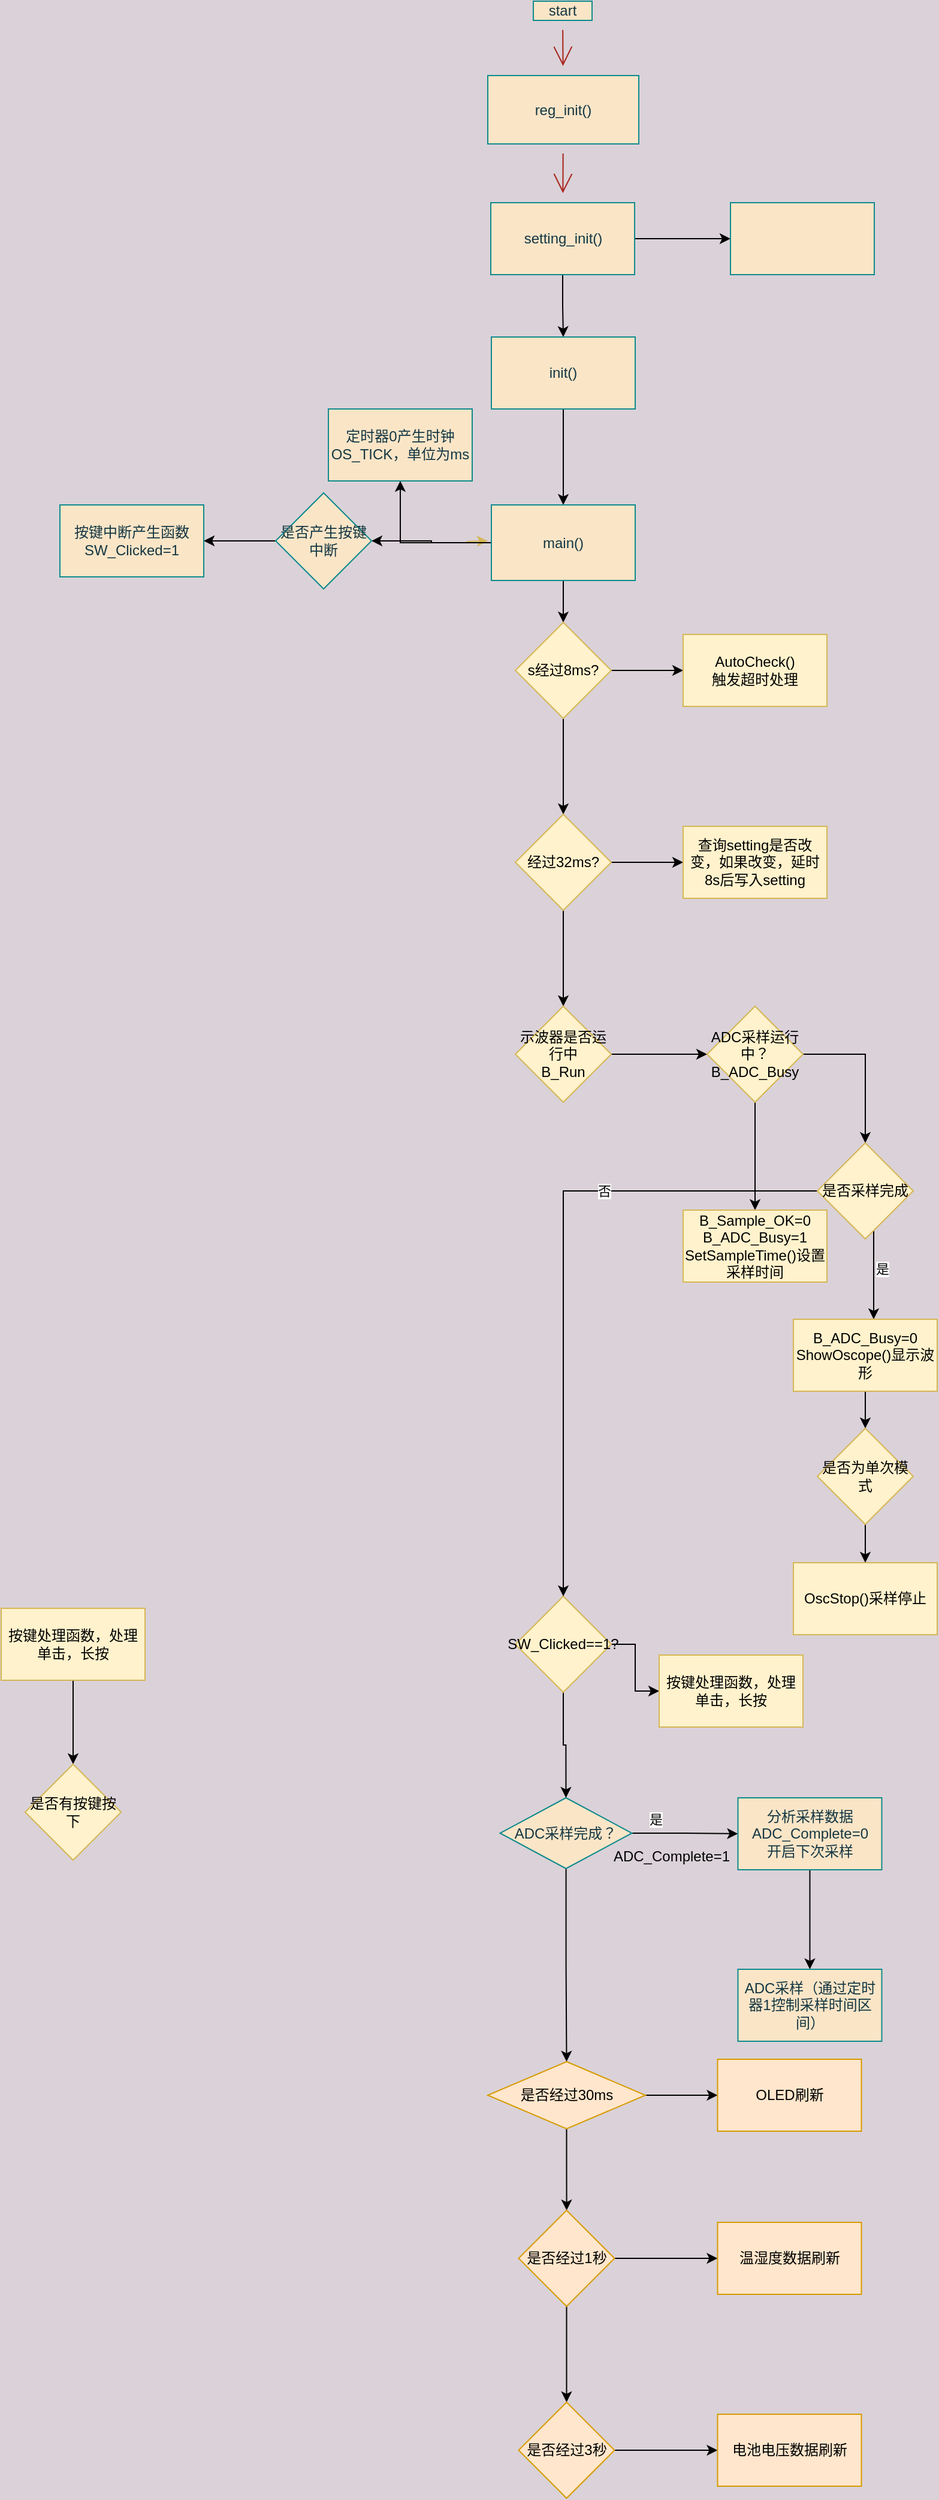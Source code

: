 <mxfile type="github" version="20.4.0">
  <diagram id="BkZl1Ah59tfYVWINneGr" name="第 1 页">
    <mxGraphModel grid="1" shadow="0" math="0" background="#DAD2D8" pageHeight="1169" pageWidth="827" pageScale="1" page="0" fold="1" arrows="1" connect="1" tooltips="1" guides="1" gridSize="7" dy="827" dx="943">
      <root>
        <mxCell id="0" />
        <mxCell id="1" parent="0" />
        <mxCell id="6f3wX6zAka2Pvszb7TJ2-3" value="" parent="1" edge="1" target="6f3wX6zAka2Pvszb7TJ2-2" source="6f3wX6zAka2Pvszb7TJ2-1" style="edgeStyle=none;curved=1;rounded=0;orthogonalLoop=1;jettySize=auto;html=1;endArrow=open;startSize=14;endSize=14;sourcePerimeterSpacing=8;targetPerimeterSpacing=8;labelBackgroundColor=#DAD2D8;strokeColor=#A8201A;fontColor=#143642;">
          <mxGeometry as="geometry" relative="1" />
        </mxCell>
        <mxCell id="6f3wX6zAka2Pvszb7TJ2-1" value="start" parent="1" style="rounded=0;whiteSpace=wrap;html=1;hachureGap=4;fillColor=#FAE5C7;strokeColor=#0F8B8D;fontColor=#143642;" vertex="1">
          <mxGeometry as="geometry" height="16" width="49" y="329" x="206" />
        </mxCell>
        <mxCell id="6f3wX6zAka2Pvszb7TJ2-5" value="" parent="1" edge="1" target="6f3wX6zAka2Pvszb7TJ2-4" source="6f3wX6zAka2Pvszb7TJ2-2" style="edgeStyle=none;curved=1;rounded=0;orthogonalLoop=1;jettySize=auto;html=1;strokeColor=#A8201A;fontColor=#143642;endArrow=open;startSize=14;endSize=14;sourcePerimeterSpacing=8;targetPerimeterSpacing=8;fillColor=#FAE5C7;">
          <mxGeometry as="geometry" relative="1" />
        </mxCell>
        <mxCell id="6f3wX6zAka2Pvszb7TJ2-2" value="reg_init()" parent="1" style="html=1;hachureGap=4;fillColor=#FAE5C7;strokeColor=#0F8B8D;fontColor=#143642;labelPosition=center;verticalLabelPosition=middle;align=center;verticalAlign=middle;whiteSpace=wrap;" vertex="1">
          <mxGeometry as="geometry" height="57" width="126" y="391" x="168" />
        </mxCell>
        <mxCell id="UHOyfvRLF857A_-6xwos-2" value="" parent="1" edge="1" target="UHOyfvRLF857A_-6xwos-1" source="6f3wX6zAka2Pvszb7TJ2-4" style="edgeStyle=orthogonalEdgeStyle;rounded=0;orthogonalLoop=1;jettySize=auto;html=1;">
          <mxGeometry as="geometry" relative="1" />
        </mxCell>
        <mxCell id="ePAYCiFz9OMyFFIcOWC3-16" value="" parent="1" edge="1" target="ePAYCiFz9OMyFFIcOWC3-15" source="6f3wX6zAka2Pvszb7TJ2-4" style="edgeStyle=orthogonalEdgeStyle;rounded=0;orthogonalLoop=1;jettySize=auto;html=1;">
          <mxGeometry as="geometry" relative="1" />
        </mxCell>
        <mxCell id="6f3wX6zAka2Pvszb7TJ2-4" value="setting_init()" parent="1" style="whiteSpace=wrap;html=1;hachureGap=4;strokeColor=#0F8B8D;fontColor=#143642;fillColor=#FAE5C7;" vertex="1">
          <mxGeometry as="geometry" height="60" width="120" y="497" x="170.505" />
        </mxCell>
        <mxCell id="UHOyfvRLF857A_-6xwos-4" value="" parent="1" edge="1" target="UHOyfvRLF857A_-6xwos-3" source="UHOyfvRLF857A_-6xwos-1" style="edgeStyle=orthogonalEdgeStyle;rounded=0;orthogonalLoop=1;jettySize=auto;html=1;">
          <mxGeometry as="geometry" relative="1" />
        </mxCell>
        <mxCell id="UHOyfvRLF857A_-6xwos-1" value="init()" parent="1" style="whiteSpace=wrap;html=1;fillColor=#FAE5C7;strokeColor=#0F8B8D;fontColor=#143642;hachureGap=4;" vertex="1">
          <mxGeometry as="geometry" height="60" width="120" y="609" x="171.005" />
        </mxCell>
        <mxCell id="ePAYCiFz9OMyFFIcOWC3-2" value="" parent="1" edge="1" target="ePAYCiFz9OMyFFIcOWC3-1" source="UHOyfvRLF857A_-6xwos-3" style="edgeStyle=orthogonalEdgeStyle;rounded=0;orthogonalLoop=1;jettySize=auto;html=1;">
          <mxGeometry as="geometry" relative="1" />
        </mxCell>
        <mxCell id="ePAYCiFz9OMyFFIcOWC3-5" parent="1" edge="1" source="UHOyfvRLF857A_-6xwos-3" style="edgeStyle=orthogonalEdgeStyle;rounded=0;orthogonalLoop=1;jettySize=auto;html=1;fillColor=#fff2cc;strokeColor=#d6b656;">
          <mxGeometry as="geometry" relative="1">
            <mxPoint as="targetPoint" y="779" x="168" />
          </mxGeometry>
        </mxCell>
        <mxCell id="ePAYCiFz9OMyFFIcOWC3-9" value="" parent="1" edge="1" target="ePAYCiFz9OMyFFIcOWC3-8" source="UHOyfvRLF857A_-6xwos-3" style="edgeStyle=orthogonalEdgeStyle;rounded=0;orthogonalLoop=1;jettySize=auto;html=1;">
          <mxGeometry as="geometry" relative="1" />
        </mxCell>
        <mxCell id="TwIQ8ZYdI352qfS8hWMv-5" parent="1" edge="1" target="TwIQ8ZYdI352qfS8hWMv-6" source="UHOyfvRLF857A_-6xwos-3" style="edgeStyle=orthogonalEdgeStyle;rounded=0;orthogonalLoop=1;jettySize=auto;html=1;">
          <mxGeometry as="geometry" relative="1">
            <mxPoint as="targetPoint" y="882" x="231.01" />
          </mxGeometry>
        </mxCell>
        <mxCell id="UHOyfvRLF857A_-6xwos-3" value="main()" parent="1" style="whiteSpace=wrap;html=1;fillColor=#FAE5C7;strokeColor=#0F8B8D;fontColor=#143642;hachureGap=4;" vertex="1">
          <mxGeometry as="geometry" height="63" width="120" y="749" x="171.01" />
        </mxCell>
        <mxCell id="UHOyfvRLF857A_-6xwos-10" value="" parent="1" edge="1" target="UHOyfvRLF857A_-6xwos-9" source="UHOyfvRLF857A_-6xwos-7" style="edgeStyle=orthogonalEdgeStyle;rounded=0;orthogonalLoop=1;jettySize=auto;html=1;">
          <mxGeometry as="geometry" relative="1" />
        </mxCell>
        <mxCell id="UHOyfvRLF857A_-6xwos-14" value="是" parent="UHOyfvRLF857A_-6xwos-10" style="edgeLabel;html=1;align=center;verticalAlign=middle;resizable=0;points=[];" vertex="1" connectable="0">
          <mxGeometry as="geometry" relative="1" y="2" x="0.187">
            <mxPoint as="offset" y="-10" x="-33" />
          </mxGeometry>
        </mxCell>
        <mxCell id="UHOyfvRLF857A_-6xwos-17" parent="1" edge="1" target="UHOyfvRLF857A_-6xwos-18" source="UHOyfvRLF857A_-6xwos-7" style="edgeStyle=orthogonalEdgeStyle;rounded=0;orthogonalLoop=1;jettySize=auto;html=1;">
          <mxGeometry as="geometry" relative="1">
            <mxPoint as="targetPoint" y="2019" x="233.245" />
          </mxGeometry>
        </mxCell>
        <mxCell id="UHOyfvRLF857A_-6xwos-7" value="ADC采样完成？" parent="1" style="rhombus;whiteSpace=wrap;html=1;fillColor=#FAE5C7;strokeColor=#0F8B8D;fontColor=#143642;hachureGap=4;" vertex="1">
          <mxGeometry as="geometry" height="59" width="109.99" y="1827" x="178.25" />
        </mxCell>
        <mxCell id="UHOyfvRLF857A_-6xwos-12" value="" parent="1" edge="1" target="UHOyfvRLF857A_-6xwos-11" source="UHOyfvRLF857A_-6xwos-9" style="edgeStyle=orthogonalEdgeStyle;rounded=0;orthogonalLoop=1;jettySize=auto;html=1;">
          <mxGeometry as="geometry" relative="1" />
        </mxCell>
        <mxCell id="UHOyfvRLF857A_-6xwos-9" value="分析采样数据&lt;br&gt;ADC_Complete=0&lt;br&gt;开启下次采样" parent="1" style="whiteSpace=wrap;html=1;fillColor=#FAE5C7;strokeColor=#0F8B8D;fontColor=#143642;hachureGap=4;" vertex="1">
          <mxGeometry as="geometry" height="60" width="120" y="1827" x="376.745" />
        </mxCell>
        <mxCell id="UHOyfvRLF857A_-6xwos-11" value="ADC采样（通过定时器1控制采样时间区间）" parent="1" style="whiteSpace=wrap;html=1;fillColor=#FAE5C7;strokeColor=#0F8B8D;fontColor=#143642;hachureGap=4;" vertex="1">
          <mxGeometry as="geometry" height="60" width="120" y="1970" x="376.745" />
        </mxCell>
        <mxCell id="UHOyfvRLF857A_-6xwos-20" value="" parent="1" edge="1" target="UHOyfvRLF857A_-6xwos-19" source="UHOyfvRLF857A_-6xwos-18" style="edgeStyle=orthogonalEdgeStyle;rounded=0;orthogonalLoop=1;jettySize=auto;html=1;">
          <mxGeometry as="geometry" relative="1" />
        </mxCell>
        <mxCell id="UHOyfvRLF857A_-6xwos-26" value="" parent="1" edge="1" target="UHOyfvRLF857A_-6xwos-25" source="UHOyfvRLF857A_-6xwos-18" style="edgeStyle=orthogonalEdgeStyle;rounded=0;orthogonalLoop=1;jettySize=auto;html=1;">
          <mxGeometry as="geometry" relative="1" />
        </mxCell>
        <mxCell id="UHOyfvRLF857A_-6xwos-18" value="是否经过30ms" parent="1" style="rhombus;whiteSpace=wrap;html=1;fillColor=#ffe6cc;strokeColor=#d79b00;" vertex="1">
          <mxGeometry as="geometry" height="56" width="131.5" y="2047" x="168" />
        </mxCell>
        <mxCell id="UHOyfvRLF857A_-6xwos-19" value="OLED刷新" parent="1" style="whiteSpace=wrap;html=1;fillColor=#ffe6cc;strokeColor=#d79b00;" vertex="1">
          <mxGeometry as="geometry" height="60" width="120" y="2045" x="359.74" />
        </mxCell>
        <mxCell id="UHOyfvRLF857A_-6xwos-28" value="" parent="1" edge="1" target="UHOyfvRLF857A_-6xwos-27" source="UHOyfvRLF857A_-6xwos-25" style="edgeStyle=orthogonalEdgeStyle;rounded=0;orthogonalLoop=1;jettySize=auto;html=1;">
          <mxGeometry as="geometry" relative="1" />
        </mxCell>
        <mxCell id="UHOyfvRLF857A_-6xwos-30" value="" parent="1" edge="1" target="UHOyfvRLF857A_-6xwos-29" source="UHOyfvRLF857A_-6xwos-25" style="edgeStyle=orthogonalEdgeStyle;rounded=0;orthogonalLoop=1;jettySize=auto;html=1;">
          <mxGeometry as="geometry" relative="1" />
        </mxCell>
        <mxCell id="UHOyfvRLF857A_-6xwos-25" value="是否经过1秒" parent="1" style="rhombus;whiteSpace=wrap;html=1;fillColor=#ffe6cc;strokeColor=#d79b00;" vertex="1">
          <mxGeometry as="geometry" height="80" width="80" y="2171" x="193.75" />
        </mxCell>
        <mxCell id="UHOyfvRLF857A_-6xwos-27" value="温湿度数据刷新" parent="1" style="whiteSpace=wrap;html=1;fillColor=#ffe6cc;strokeColor=#d79b00;" vertex="1">
          <mxGeometry as="geometry" height="60" width="120" y="2181" x="359.74" />
        </mxCell>
        <mxCell id="UHOyfvRLF857A_-6xwos-32" value="" parent="1" edge="1" target="UHOyfvRLF857A_-6xwos-31" source="UHOyfvRLF857A_-6xwos-29" style="edgeStyle=orthogonalEdgeStyle;rounded=0;orthogonalLoop=1;jettySize=auto;html=1;">
          <mxGeometry as="geometry" relative="1" />
        </mxCell>
        <mxCell id="UHOyfvRLF857A_-6xwos-29" value="是否经过3秒" parent="1" style="rhombus;whiteSpace=wrap;html=1;fillColor=#ffe6cc;strokeColor=#d79b00;" vertex="1">
          <mxGeometry as="geometry" height="80" width="80" y="2331" x="193.75" />
        </mxCell>
        <mxCell id="UHOyfvRLF857A_-6xwos-31" value="电池电压数据刷新" parent="1" style="whiteSpace=wrap;html=1;fillColor=#ffe6cc;strokeColor=#d79b00;" vertex="1">
          <mxGeometry as="geometry" height="60" width="120" y="2341" x="359.74" />
        </mxCell>
        <mxCell id="UHOyfvRLF857A_-6xwos-33" value="ADC_Complete=1" parent="1" style="text;html=1;align=center;verticalAlign=middle;resizable=0;points=[];autosize=1;strokeColor=none;fillColor=none;" vertex="1">
          <mxGeometry as="geometry" height="35" width="119" y="1858" x="261.74" />
        </mxCell>
        <mxCell id="ePAYCiFz9OMyFFIcOWC3-1" value="定时器0产生时钟OS_TICK，单位为ms" parent="1" style="whiteSpace=wrap;html=1;fillColor=#FAE5C7;strokeColor=#0F8B8D;fontColor=#143642;hachureGap=4;" vertex="1">
          <mxGeometry as="geometry" height="60" width="120" y="669" x="35.005" />
        </mxCell>
        <mxCell id="ePAYCiFz9OMyFFIcOWC3-11" value="" parent="1" edge="1" target="ePAYCiFz9OMyFFIcOWC3-10" source="ePAYCiFz9OMyFFIcOWC3-8" style="edgeStyle=orthogonalEdgeStyle;rounded=0;orthogonalLoop=1;jettySize=auto;html=1;">
          <mxGeometry as="geometry" relative="1" />
        </mxCell>
        <mxCell id="ePAYCiFz9OMyFFIcOWC3-8" value="是否产生按键中断" parent="1" style="rhombus;whiteSpace=wrap;html=1;fillColor=#FAE5C7;strokeColor=#0F8B8D;fontColor=#143642;hachureGap=4;" vertex="1">
          <mxGeometry as="geometry" height="80" width="80" y="739" x="-8.995" />
        </mxCell>
        <mxCell id="ePAYCiFz9OMyFFIcOWC3-10" value="&lt;div&gt;按键中断产生函数&lt;/div&gt;&lt;div&gt;SW_Clicked=1&lt;/div&gt;" parent="1" style="whiteSpace=wrap;html=1;fillColor=#FAE5C7;strokeColor=#0F8B8D;fontColor=#143642;hachureGap=4;" vertex="1">
          <mxGeometry as="geometry" height="60" width="120" y="749" x="-188.995" />
        </mxCell>
        <mxCell id="ePAYCiFz9OMyFFIcOWC3-14" value="" parent="1" edge="1" target="ePAYCiFz9OMyFFIcOWC3-13" source="ePAYCiFz9OMyFFIcOWC3-12" style="edgeStyle=orthogonalEdgeStyle;rounded=0;orthogonalLoop=1;jettySize=auto;html=1;">
          <mxGeometry as="geometry" relative="1" />
        </mxCell>
        <mxCell id="TwIQ8ZYdI352qfS8hWMv-3" parent="1" edge="1" target="UHOyfvRLF857A_-6xwos-7" source="ePAYCiFz9OMyFFIcOWC3-12" style="edgeStyle=orthogonalEdgeStyle;rounded=0;orthogonalLoop=1;jettySize=auto;html=1;entryX=0.5;entryY=0;entryDx=0;entryDy=0;">
          <mxGeometry as="geometry" relative="1" />
        </mxCell>
        <mxCell id="ePAYCiFz9OMyFFIcOWC3-12" value="SW_Clicked==1?" parent="1" style="rhombus;whiteSpace=wrap;html=1;fillColor=#fff2cc;strokeColor=#d6b656;" vertex="1">
          <mxGeometry as="geometry" height="80" width="80" y="1659" x="191.01" />
        </mxCell>
        <mxCell id="ePAYCiFz9OMyFFIcOWC3-13" value="按键处理函数，处理单击，长按" parent="1" style="whiteSpace=wrap;html=1;fillColor=#fff2cc;strokeColor=#d6b656;" vertex="1">
          <mxGeometry as="geometry" height="60" width="120" y="1708" x="311.01" />
        </mxCell>
        <mxCell id="ePAYCiFz9OMyFFIcOWC3-15" value="" parent="1" style="whiteSpace=wrap;html=1;fillColor=#FAE5C7;strokeColor=#0F8B8D;fontColor=#143642;hachureGap=4;" vertex="1">
          <mxGeometry as="geometry" height="60" width="120" y="497" x="370.505" />
        </mxCell>
        <mxCell id="TwIQ8ZYdI352qfS8hWMv-8" value="" parent="1" edge="1" target="TwIQ8ZYdI352qfS8hWMv-7" source="TwIQ8ZYdI352qfS8hWMv-6" style="edgeStyle=orthogonalEdgeStyle;rounded=0;orthogonalLoop=1;jettySize=auto;html=1;">
          <mxGeometry as="geometry" relative="1" />
        </mxCell>
        <mxCell id="TwIQ8ZYdI352qfS8hWMv-10" value="" parent="1" edge="1" target="TwIQ8ZYdI352qfS8hWMv-9" source="TwIQ8ZYdI352qfS8hWMv-6" style="edgeStyle=orthogonalEdgeStyle;rounded=0;orthogonalLoop=1;jettySize=auto;html=1;">
          <mxGeometry as="geometry" relative="1" />
        </mxCell>
        <mxCell id="TwIQ8ZYdI352qfS8hWMv-6" value="s经过8ms?" parent="1" style="rhombus;whiteSpace=wrap;html=1;fillColor=#fff2cc;strokeColor=#d6b656;" vertex="1">
          <mxGeometry as="geometry" height="80" width="80" y="847" x="191.01" />
        </mxCell>
        <mxCell id="TwIQ8ZYdI352qfS8hWMv-7" value="&lt;div&gt;AutoCheck()&lt;/div&gt;&lt;div&gt;触发超时处理&lt;/div&gt;" parent="1" style="whiteSpace=wrap;html=1;fillColor=#fff2cc;strokeColor=#d6b656;" vertex="1">
          <mxGeometry as="geometry" height="60" width="120" y="857" x="331.01" />
        </mxCell>
        <mxCell id="TwIQ8ZYdI352qfS8hWMv-12" value="" parent="1" edge="1" target="TwIQ8ZYdI352qfS8hWMv-11" source="TwIQ8ZYdI352qfS8hWMv-9" style="edgeStyle=orthogonalEdgeStyle;rounded=0;orthogonalLoop=1;jettySize=auto;html=1;">
          <mxGeometry as="geometry" relative="1" />
        </mxCell>
        <mxCell id="TwIQ8ZYdI352qfS8hWMv-14" value="" parent="1" edge="1" target="TwIQ8ZYdI352qfS8hWMv-13" source="TwIQ8ZYdI352qfS8hWMv-9" style="edgeStyle=orthogonalEdgeStyle;rounded=0;orthogonalLoop=1;jettySize=auto;html=1;">
          <mxGeometry as="geometry" relative="1" />
        </mxCell>
        <mxCell id="TwIQ8ZYdI352qfS8hWMv-9" value="经过32ms?" parent="1" style="rhombus;whiteSpace=wrap;html=1;fillColor=#fff2cc;strokeColor=#d6b656;" vertex="1">
          <mxGeometry as="geometry" height="80" width="80" y="1007" x="191.01" />
        </mxCell>
        <mxCell id="TwIQ8ZYdI352qfS8hWMv-11" value="查询setting是否改变，如果改变，延时8s后写入setting" parent="1" style="whiteSpace=wrap;html=1;fillColor=#fff2cc;strokeColor=#d6b656;" vertex="1">
          <mxGeometry as="geometry" height="60" width="120" y="1017" x="331.01" />
        </mxCell>
        <mxCell id="TwIQ8ZYdI352qfS8hWMv-16" value="" parent="1" edge="1" target="TwIQ8ZYdI352qfS8hWMv-15" source="TwIQ8ZYdI352qfS8hWMv-13" style="edgeStyle=orthogonalEdgeStyle;rounded=0;orthogonalLoop=1;jettySize=auto;html=1;">
          <mxGeometry as="geometry" relative="1" />
        </mxCell>
        <mxCell id="TwIQ8ZYdI352qfS8hWMv-13" value="&lt;div&gt;示波器是否运行中&lt;/div&gt;&lt;div&gt;B_Run&lt;/div&gt;" parent="1" style="rhombus;whiteSpace=wrap;html=1;fillColor=#fff2cc;strokeColor=#d6b656;" vertex="1">
          <mxGeometry as="geometry" height="80" width="80" y="1167" x="191.01" />
        </mxCell>
        <mxCell id="TwIQ8ZYdI352qfS8hWMv-18" value="" parent="1" edge="1" target="TwIQ8ZYdI352qfS8hWMv-17" source="TwIQ8ZYdI352qfS8hWMv-15" style="edgeStyle=orthogonalEdgeStyle;rounded=0;orthogonalLoop=1;jettySize=auto;html=1;">
          <mxGeometry as="geometry" relative="1" />
        </mxCell>
        <mxCell id="lcdHQG1R-LOQCLIEp8kP-1" parent="1" edge="1" target="lcdHQG1R-LOQCLIEp8kP-2" source="TwIQ8ZYdI352qfS8hWMv-15" style="edgeStyle=orthogonalEdgeStyle;rounded=0;orthogonalLoop=1;jettySize=auto;html=1;">
          <mxGeometry as="geometry" relative="1">
            <mxPoint as="targetPoint" y="1484" x="483" />
          </mxGeometry>
        </mxCell>
        <mxCell id="TwIQ8ZYdI352qfS8hWMv-15" value="&lt;div&gt;ADC采样运行中？&lt;/div&gt;&lt;div&gt;B_ADC_Busy&lt;/div&gt;" parent="1" style="rhombus;whiteSpace=wrap;html=1;fillColor=#fff2cc;strokeColor=#d6b656;" vertex="1">
          <mxGeometry as="geometry" height="80" width="80" y="1167" x="351.01" />
        </mxCell>
        <mxCell id="TwIQ8ZYdI352qfS8hWMv-17" value="&lt;div&gt;B_Sample_OK=0&lt;/div&gt;&lt;div&gt;B_ADC_Busy=1&lt;/div&gt;&lt;div&gt;SetSampleTime()设置采样时间&lt;/div&gt;&lt;div&gt;&lt;/div&gt;&lt;div&gt;&lt;/div&gt;" parent="1" style="whiteSpace=wrap;html=1;fillColor=#fff2cc;strokeColor=#d6b656;" vertex="1">
          <mxGeometry as="geometry" height="60" width="120" y="1337" x="331.01" />
        </mxCell>
        <mxCell id="lcdHQG1R-LOQCLIEp8kP-4" value="" parent="1" edge="1" target="lcdHQG1R-LOQCLIEp8kP-3" source="lcdHQG1R-LOQCLIEp8kP-2" style="edgeStyle=orthogonalEdgeStyle;rounded=0;orthogonalLoop=1;jettySize=auto;html=1;">
          <mxGeometry as="geometry" relative="1">
            <Array as="points">
              <mxPoint y="1393" x="490" />
              <mxPoint y="1393" x="490" />
            </Array>
          </mxGeometry>
        </mxCell>
        <mxCell id="lcdHQG1R-LOQCLIEp8kP-14" value="是" parent="lcdHQG1R-LOQCLIEp8kP-4" style="edgeLabel;html=1;align=center;verticalAlign=middle;resizable=0;points=[];" vertex="1" connectable="0">
          <mxGeometry as="geometry" relative="1" y="2" x="0.215">
            <mxPoint as="offset" y="-13" x="5" />
          </mxGeometry>
        </mxCell>
        <mxCell id="lcdHQG1R-LOQCLIEp8kP-11" parent="1" edge="1" target="ePAYCiFz9OMyFFIcOWC3-12" source="lcdHQG1R-LOQCLIEp8kP-2" style="edgeStyle=orthogonalEdgeStyle;rounded=0;orthogonalLoop=1;jettySize=auto;html=1;entryX=0.5;entryY=0;entryDx=0;entryDy=0;">
          <mxGeometry as="geometry" relative="1" />
        </mxCell>
        <mxCell id="lcdHQG1R-LOQCLIEp8kP-12" value="否" parent="lcdHQG1R-LOQCLIEp8kP-11" style="edgeLabel;html=1;align=center;verticalAlign=middle;resizable=0;points=[];" vertex="1" connectable="0">
          <mxGeometry as="geometry" relative="1" x="-0.353">
            <mxPoint as="offset" />
          </mxGeometry>
        </mxCell>
        <mxCell id="lcdHQG1R-LOQCLIEp8kP-2" value="是否采样完成" parent="1" style="rhombus;whiteSpace=wrap;html=1;fillColor=#fff2cc;strokeColor=#d6b656;" vertex="1">
          <mxGeometry as="geometry" height="80" width="80" y="1281" x="443" />
        </mxCell>
        <mxCell id="lcdHQG1R-LOQCLIEp8kP-6" value="" parent="1" edge="1" target="lcdHQG1R-LOQCLIEp8kP-5" source="lcdHQG1R-LOQCLIEp8kP-3" style="edgeStyle=orthogonalEdgeStyle;rounded=0;orthogonalLoop=1;jettySize=auto;html=1;">
          <mxGeometry as="geometry" relative="1" />
        </mxCell>
        <mxCell id="lcdHQG1R-LOQCLIEp8kP-3" value="&lt;div&gt;B_ADC_Busy=0&lt;/div&gt;&lt;div&gt;ShowOscope()显示波形&lt;/div&gt;" parent="1" style="whiteSpace=wrap;html=1;fillColor=#fff2cc;strokeColor=#d6b656;" vertex="1">
          <mxGeometry as="geometry" height="60" width="120" y="1428" x="423" />
        </mxCell>
        <mxCell id="lcdHQG1R-LOQCLIEp8kP-10" value="" parent="1" edge="1" target="lcdHQG1R-LOQCLIEp8kP-9" source="lcdHQG1R-LOQCLIEp8kP-5" style="edgeStyle=orthogonalEdgeStyle;rounded=0;orthogonalLoop=1;jettySize=auto;html=1;">
          <mxGeometry as="geometry" relative="1" />
        </mxCell>
        <mxCell id="lcdHQG1R-LOQCLIEp8kP-5" value="是否为单次模式" parent="1" style="rhombus;whiteSpace=wrap;html=1;fillColor=#fff2cc;strokeColor=#d6b656;" vertex="1">
          <mxGeometry as="geometry" height="80" width="80" y="1519" x="443" />
        </mxCell>
        <mxCell id="lcdHQG1R-LOQCLIEp8kP-9" value="OscStop()采样停止" parent="1" style="whiteSpace=wrap;html=1;fillColor=#fff2cc;strokeColor=#d6b656;" vertex="1">
          <mxGeometry as="geometry" height="60" width="120" y="1631" x="423" />
        </mxCell>
        <mxCell id="lcdHQG1R-LOQCLIEp8kP-17" value="" parent="1" edge="1" target="lcdHQG1R-LOQCLIEp8kP-16" source="lcdHQG1R-LOQCLIEp8kP-15" style="edgeStyle=orthogonalEdgeStyle;rounded=0;orthogonalLoop=1;jettySize=auto;html=1;">
          <mxGeometry as="geometry" relative="1" />
        </mxCell>
        <mxCell id="lcdHQG1R-LOQCLIEp8kP-15" value="按键处理函数，处理单击，长按" parent="1" style="whiteSpace=wrap;html=1;fillColor=#fff2cc;strokeColor=#d6b656;" vertex="1">
          <mxGeometry as="geometry" height="60" width="120" y="1669" x="-238" />
        </mxCell>
        <mxCell id="lcdHQG1R-LOQCLIEp8kP-16" value="是否有按键按下" parent="1" style="rhombus;whiteSpace=wrap;html=1;fillColor=#fff2cc;strokeColor=#d6b656;" vertex="1">
          <mxGeometry as="geometry" height="80" width="80" y="1799" x="-218" />
        </mxCell>
      </root>
    </mxGraphModel>
  </diagram>
</mxfile>
